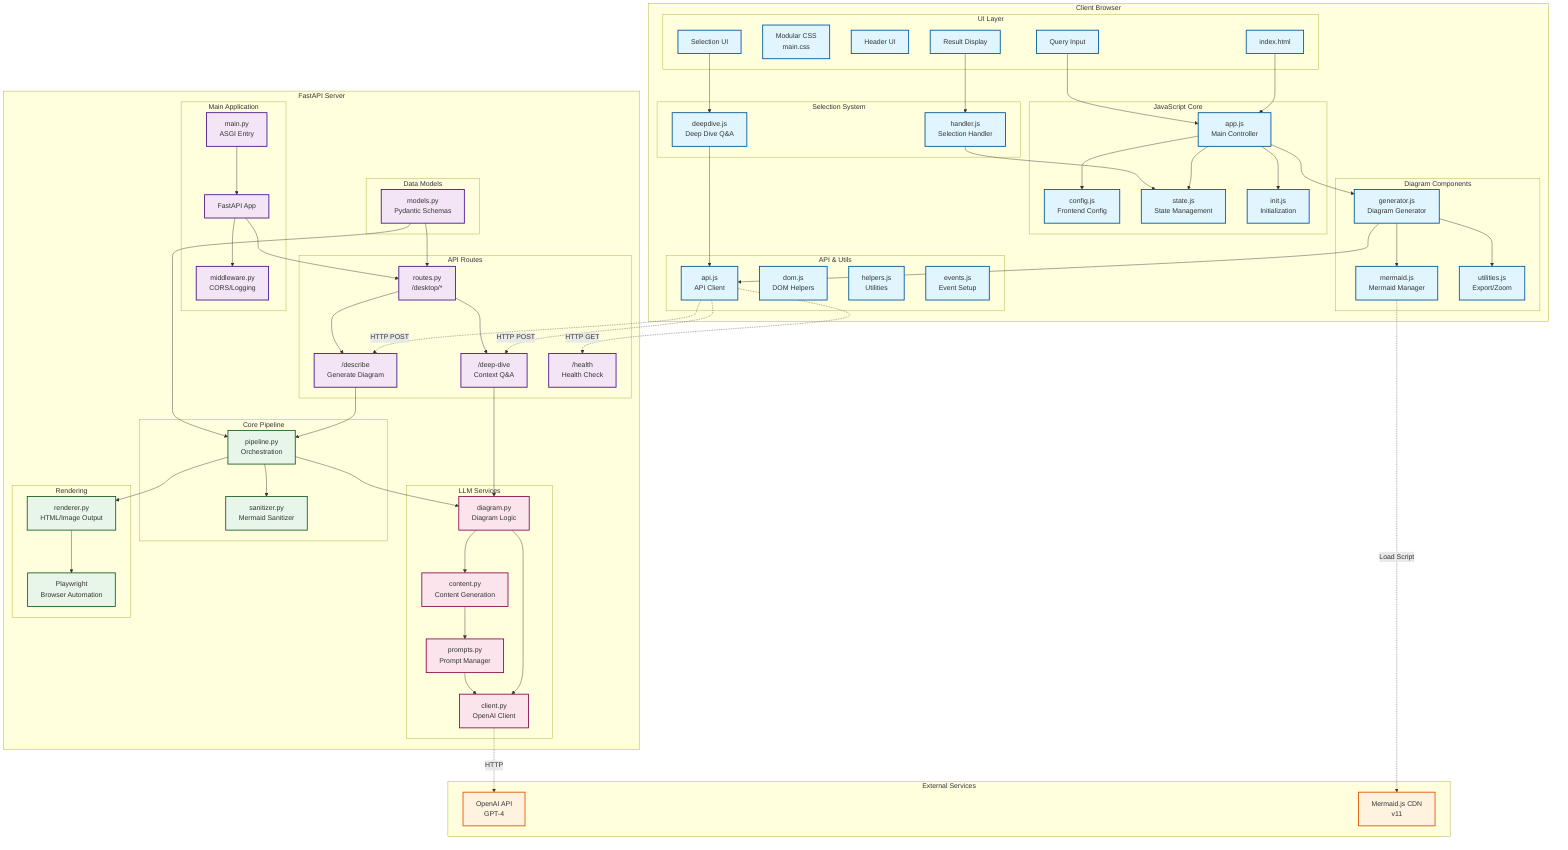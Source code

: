 graph TB
    subgraph "Client Browser"
        subgraph "UI Layer"
            HTML[index.html]
            CSS["Modular CSS<br/>main.css"]
            HEADER[Header UI]
            QUERY[Query Input]
            RESULT[Result Display]
            SELECTION[Selection UI]
        end
        
        subgraph "JavaScript Core"
            APP["app.js<br/>Main Controller"]
            CONFIG["config.js<br/>Frontend Config"]
            STATE["state.js<br/>State Management"]
            INIT["init.js<br/>Initialization"]
        end
        
        subgraph "Diagram Components"
            MERMAID["mermaid.js<br/>Mermaid Manager"]
            GENERATOR["generator.js<br/>Diagram Generator"]
            UTILITIES["utilities.js<br/>Export/Zoom"]
        end
        
        subgraph "Selection System"
            SEL_HANDLER["handler.js<br/>Selection Handler"]
            DEEPDIVE["deepdive.js<br/>Deep Dive Q&A"]
        end
        
        subgraph "API & Utils"
            API_CLIENT["api.js<br/>API Client"]
            DOM["dom.js<br/>DOM Helpers"]
            HELPERS["helpers.js<br/>Utilities"]
            EVENTS["events.js<br/>Event Setup"]
        end
    end
    
    subgraph "FastAPI Server"
        subgraph "Main Application"
            MAIN["main.py<br/>ASGI Entry"]
            FASTAPI[FastAPI App]
            MIDDLEWARE["middleware.py<br/>CORS/Logging"]
        end
        
        subgraph "API Routes"
            ROUTES["routes.py<br/>/desktop/*"]
            DESCRIBE["/describe<br/>Generate Diagram"]
            DEEPDIVE_EP["/deep-dive<br/>Context Q&A"]
            HEALTH["/health<br/>Health Check"]
        end
        
        subgraph "Core Pipeline"
            PIPELINE["pipeline.py<br/>Orchestration"]
            SANITIZER["sanitizer.py<br/>Mermaid Sanitizer"]
        end
        
        subgraph "LLM Services"
            LLM_CLIENT["client.py<br/>OpenAI Client"]
            DIAGRAM_SVC["diagram.py<br/>Diagram Logic"]
            CONTENT_SVC["content.py<br/>Content Generation"]
            PROMPTS["prompts.py<br/>Prompt Manager"]
        end
        
        subgraph "Rendering"
            RENDERER["renderer.py<br/>HTML/Image Output"]
            PLAYWRIGHT["Playwright<br/>Browser Automation"]
        end
        
        subgraph "Data Models"
            MODELS["models.py<br/>Pydantic Schemas"]
        end
    end
    
    subgraph "External Services"
        OPENAI["OpenAI API<br/>GPT-4"]
        MERMAID_CDN["Mermaid.js CDN<br/>v11"]
    end
    
    %% Client initialization flow
    HTML --> APP
    APP --> INIT
    APP --> CONFIG
    APP --> STATE
    
    %% Diagram generation flow
    QUERY --> APP
    APP --> GENERATOR
    GENERATOR --> API_CLIENT
    GENERATOR --> MERMAID
    GENERATOR --> UTILITIES
    
    %% Selection and deep dive
    RESULT --> SEL_HANDLER
    SEL_HANDLER --> STATE
    SELECTION --> DEEPDIVE
    DEEPDIVE --> API_CLIENT
    
    %% API requests
    API_CLIENT -.->|HTTP POST| DESCRIBE
    API_CLIENT -.->|HTTP POST| DEEPDIVE_EP
    API_CLIENT -.->|HTTP GET| HEALTH
    
    %% Server routing
    MAIN --> FASTAPI
    FASTAPI --> MIDDLEWARE
    FASTAPI --> ROUTES
    ROUTES --> DESCRIBE
    ROUTES --> DEEPDIVE_EP
    
    %% Backend processing flow
    DESCRIBE --> PIPELINE
    PIPELINE --> DIAGRAM_SVC
    DIAGRAM_SVC --> LLM_CLIENT
    DIAGRAM_SVC --> CONTENT_SVC
    CONTENT_SVC --> PROMPTS
    PIPELINE --> SANITIZER
    PIPELINE --> RENDERER
    
    DEEPDIVE_EP --> DIAGRAM_SVC
    
    %% External integrations
    LLM_CLIENT -.->|HTTP| OPENAI
    RENDERER --> PLAYWRIGHT
    MERMAID -.->|Load Script| MERMAID_CDN
    
    %% Data flow
    PROMPTS --> LLM_CLIENT
    MODELS --> ROUTES
    MODELS --> PIPELINE
    
    %% Styling
    classDef frontend fill:#e1f5fe,stroke:#01579b,stroke-width:2px
    classDef backend fill:#f3e5f5,stroke:#4a148c,stroke-width:2px
    classDef external fill:#fff3e0,stroke:#e65100,stroke-width:2px
    classDef pipeline fill:#e8f5e9,stroke:#1b5e20,stroke-width:2px
    classDef llm fill:#fce4ec,stroke:#880e4f,stroke-width:2px
    
    class HTML,CSS,HEADER,QUERY,RESULT,SELECTION,APP,CONFIG,STATE,INIT,MERMAID,GENERATOR,UTILITIES,SEL_HANDLER,DEEPDIVE,API_CLIENT,DOM,HELPERS,EVENTS frontend
    class MAIN,FASTAPI,MIDDLEWARE,ROUTES,DESCRIBE,DEEPDIVE_EP,HEALTH,MODELS backend
    class PIPELINE,SANITIZER,RENDERER,PLAYWRIGHT pipeline
    class LLM_CLIENT,DIAGRAM_SVC,CONTENT_SVC,PROMPTS llm
    class OPENAI,MERMAID_CDN external